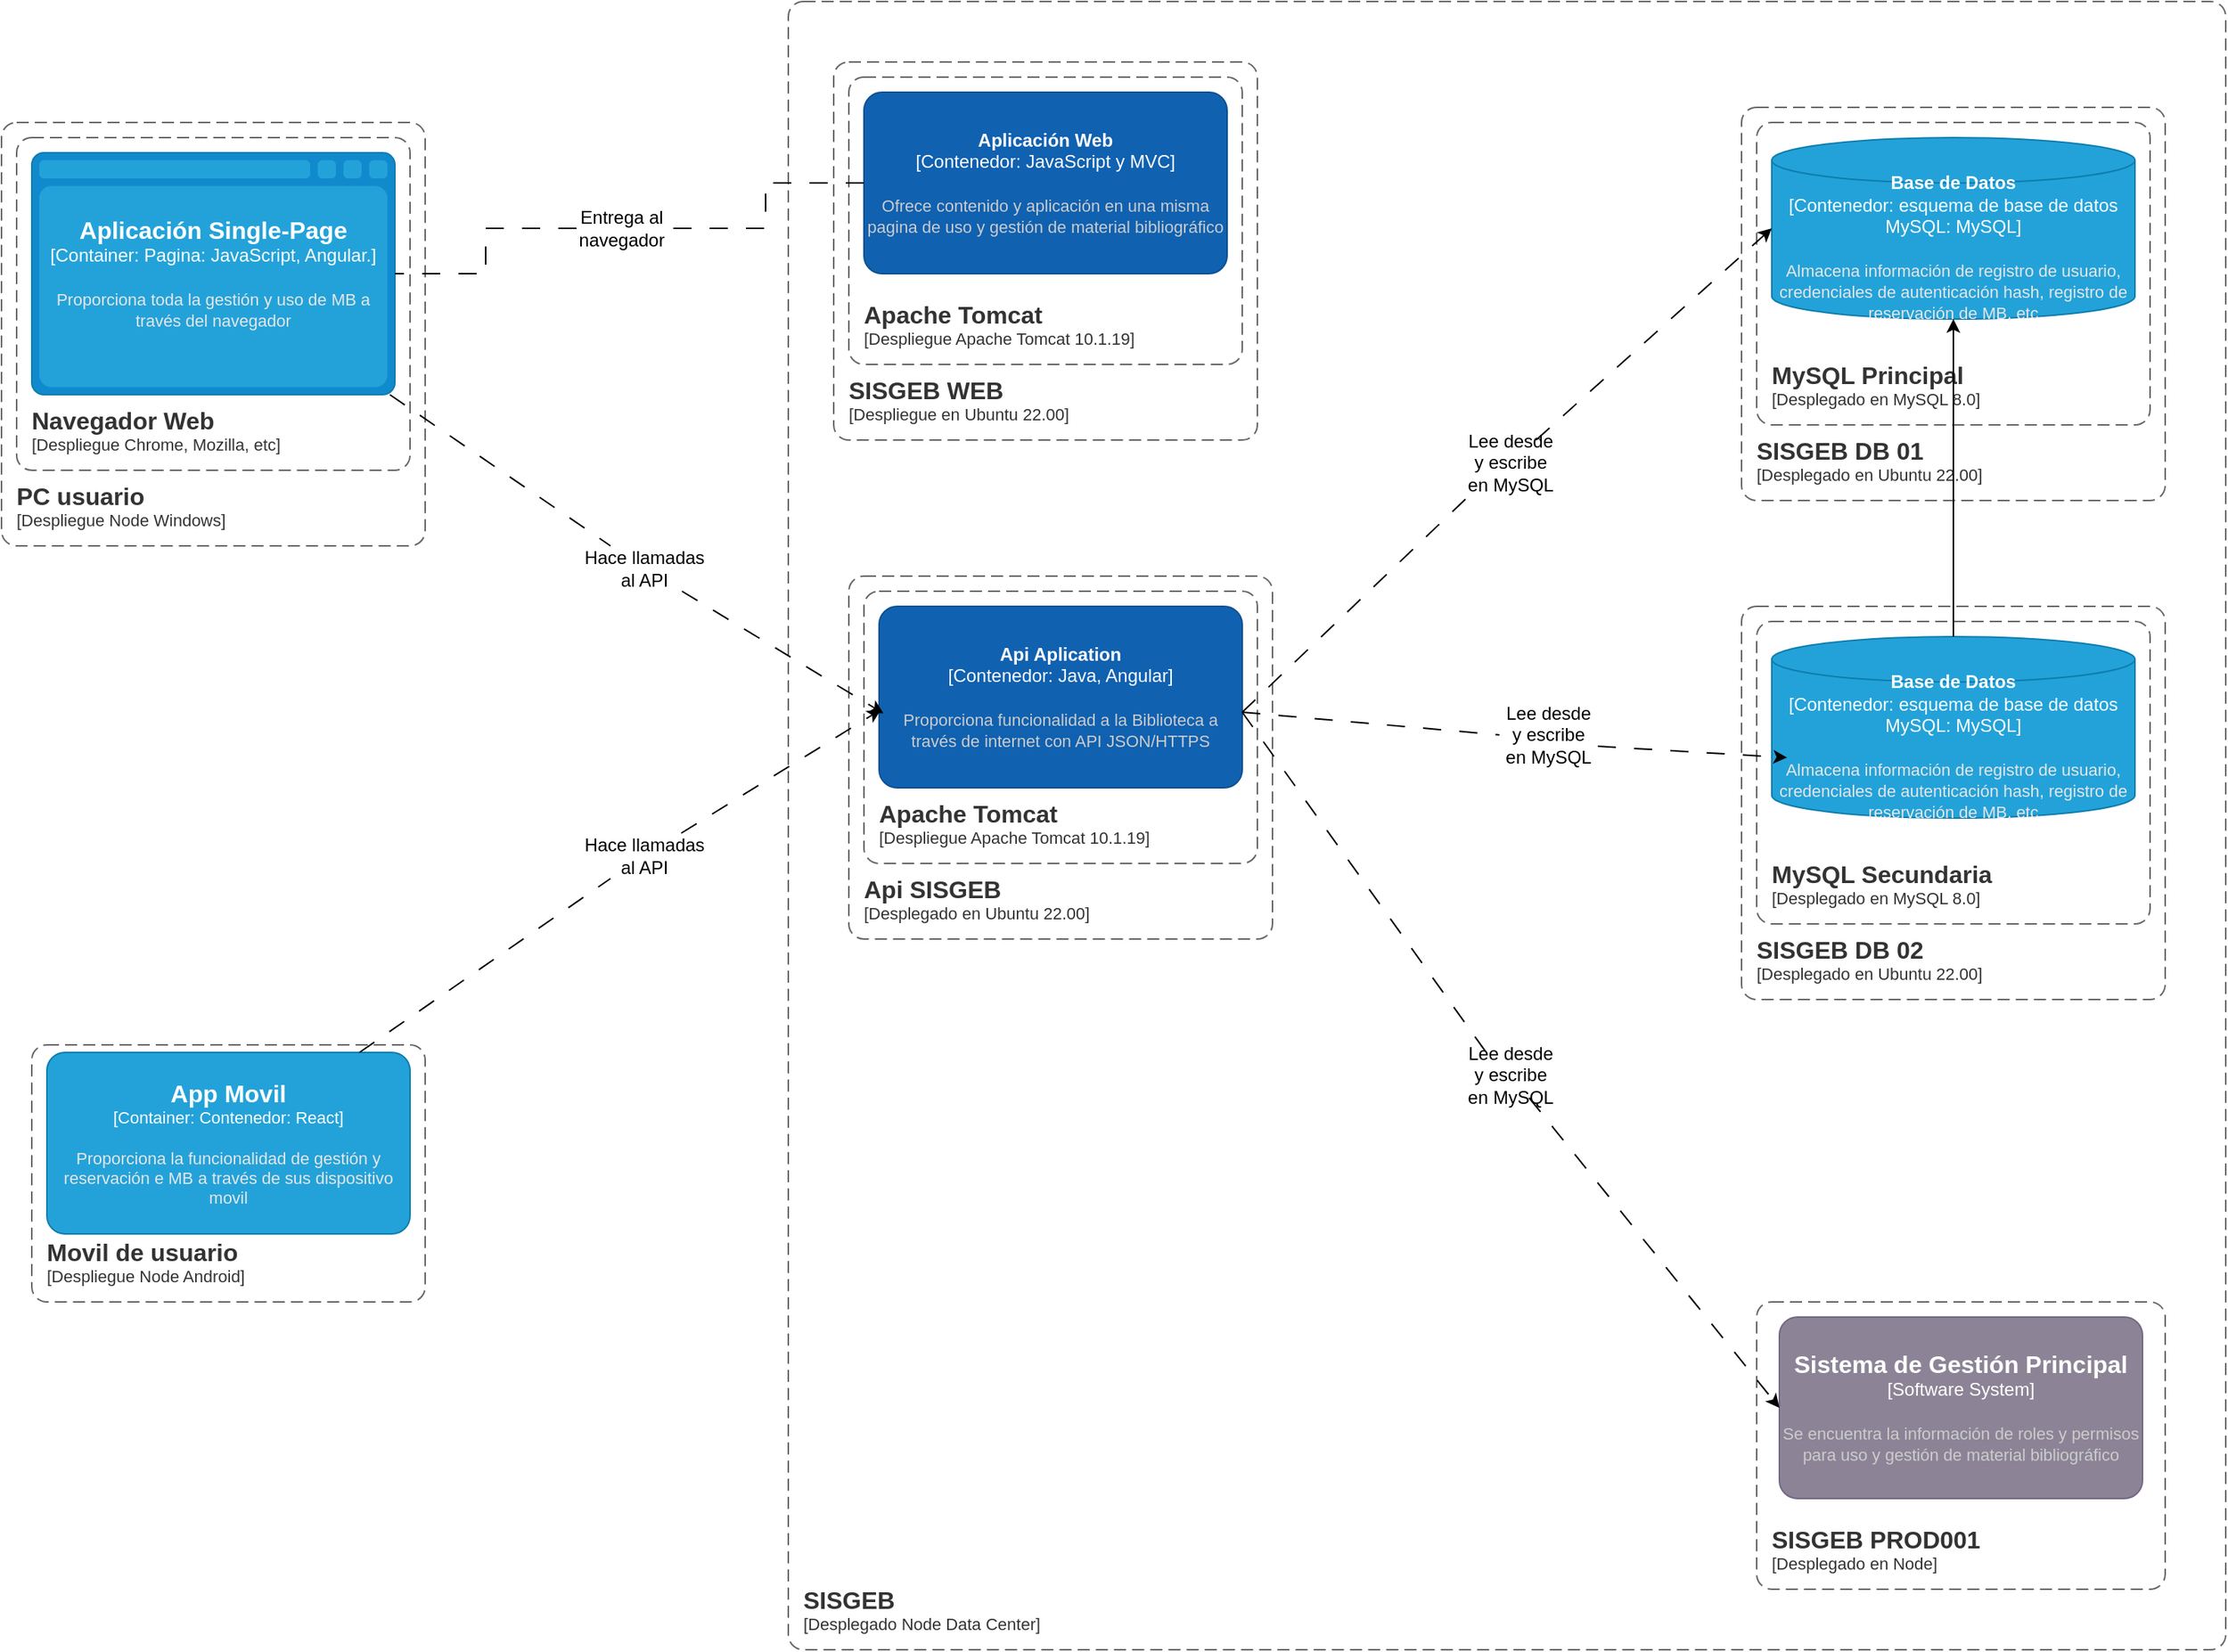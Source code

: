 <mxfile version="24.7.5">
  <diagram name="Página-1" id="r2OAs9X39i7fh2gPCcXu">
    <mxGraphModel dx="2933" dy="1420" grid="1" gridSize="10" guides="1" tooltips="1" connect="1" arrows="1" fold="1" page="1" pageScale="1" pageWidth="1654" pageHeight="1169" math="0" shadow="0">
      <root>
        <mxCell id="0" />
        <mxCell id="1" parent="0" />
        <mxCell id="8MSxrCgbBNIiApeF2Fah-5" value="" style="group" vertex="1" connectable="0" parent="1">
          <mxGeometry x="90" y="90" width="280" height="280" as="geometry" />
        </mxCell>
        <mxCell id="8MSxrCgbBNIiApeF2Fah-3" value="" style="group" vertex="1" connectable="0" parent="8MSxrCgbBNIiApeF2Fah-5">
          <mxGeometry x="10" y="10" width="260" height="220" as="geometry" />
        </mxCell>
        <object placeholders="1" c4Name="Aplicación Single-Page " c4Type="Container" c4Technology="Pagina: JavaScript, Angular." c4Description="Proporciona toda la gestión y uso de MB a través del navegador" label="&lt;font style=&quot;font-size: 16px&quot;&gt;&lt;b&gt;%c4Name%&lt;/b&gt;&lt;/font&gt;&lt;div&gt;[%c4Type%:&amp;nbsp;%c4Technology%]&lt;/div&gt;&lt;br&gt;&lt;div&gt;&lt;font style=&quot;font-size: 11px&quot;&gt;&lt;font color=&quot;#E6E6E6&quot;&gt;%c4Description%&lt;/font&gt;&lt;/div&gt;" id="8MSxrCgbBNIiApeF2Fah-1">
          <mxCell style="shape=mxgraph.c4.webBrowserContainer2;whiteSpace=wrap;html=1;boundedLbl=1;rounded=0;labelBackgroundColor=none;strokeColor=#118ACD;fillColor=#23A2D9;strokeColor=#118ACD;strokeColor2=#0E7DAD;fontSize=12;fontColor=#ffffff;align=center;metaEdit=1;points=[[0.5,0,0],[1,0.25,0],[1,0.5,0],[1,0.75,0],[0.5,1,0],[0,0.75,0],[0,0.5,0],[0,0.25,0]];resizable=0;" vertex="1" parent="8MSxrCgbBNIiApeF2Fah-3">
            <mxGeometry x="10" y="10" width="240" height="160" as="geometry" />
          </mxCell>
        </object>
        <object placeholders="1" c4Name="Navegador Web" c4Application="Despliegue Chrome, Mozilla, etc" label="&lt;font style=&quot;font-size: 16px&quot;&gt;&lt;b&gt;&lt;div style=&quot;text-align: left&quot;&gt;%c4Name%&lt;/div&gt;&lt;/b&gt;&lt;/font&gt;&lt;div style=&quot;text-align: left&quot;&gt;[%c4Application%]&lt;/div&gt;" id="8MSxrCgbBNIiApeF2Fah-2">
          <mxCell style="rounded=1;fontSize=11;whiteSpace=wrap;html=1;dashed=1;arcSize=20;fillColor=none;strokeColor=#666666;fontColor=#333333;labelBackgroundColor=none;align=left;verticalAlign=bottom;labelBorderColor=none;spacingTop=0;spacing=10;dashPattern=8 4;metaEdit=1;rotatable=0;perimeter=rectanglePerimeter;noLabel=0;labelPadding=0;allowArrows=0;connectable=0;expand=0;recursiveResize=0;editable=1;pointerEvents=0;absoluteArcSize=1;points=[[0.25,0,0],[0.5,0,0],[0.75,0,0],[1,0.25,0],[1,0.5,0],[1,0.75,0],[0.75,1,0],[0.5,1,0],[0.25,1,0],[0,0.75,0],[0,0.5,0],[0,0.25,0]];" vertex="1" parent="8MSxrCgbBNIiApeF2Fah-3">
            <mxGeometry width="260" height="220" as="geometry" />
          </mxCell>
        </object>
        <object placeholders="1" c4Name="PC usuario" c4Application="Despliegue Node Windows" label="&lt;font style=&quot;font-size: 16px&quot;&gt;&lt;b&gt;&lt;div style=&quot;text-align: left&quot;&gt;%c4Name%&lt;/div&gt;&lt;/b&gt;&lt;/font&gt;&lt;div style=&quot;text-align: left&quot;&gt;[%c4Application%]&lt;/div&gt;" id="8MSxrCgbBNIiApeF2Fah-4">
          <mxCell style="rounded=1;fontSize=11;whiteSpace=wrap;html=1;dashed=1;arcSize=20;fillColor=none;strokeColor=#666666;fontColor=#333333;labelBackgroundColor=none;align=left;verticalAlign=bottom;labelBorderColor=none;spacingTop=0;spacing=10;dashPattern=8 4;metaEdit=1;rotatable=0;perimeter=rectanglePerimeter;noLabel=0;labelPadding=0;allowArrows=0;connectable=0;expand=0;recursiveResize=0;editable=1;pointerEvents=0;absoluteArcSize=1;points=[[0.25,0,0],[0.5,0,0],[0.75,0,0],[1,0.25,0],[1,0.5,0],[1,0.75,0],[0.75,1,0],[0.5,1,0],[0.25,1,0],[0,0.75,0],[0,0.5,0],[0,0.25,0]];" vertex="1" parent="8MSxrCgbBNIiApeF2Fah-5">
            <mxGeometry width="280" height="280" as="geometry" />
          </mxCell>
        </object>
        <mxCell id="8MSxrCgbBNIiApeF2Fah-8" value="" style="group" vertex="1" connectable="0" parent="1">
          <mxGeometry x="110" y="700" width="260" height="170" as="geometry" />
        </mxCell>
        <object placeholders="1" c4Name="App Movil" c4Type="Container" c4Technology="Contenedor: React" c4Description="Proporciona la funcionalidad de gestión y reservación e MB a través de sus dispositivo movil" label="&lt;font style=&quot;font-size: 16px&quot;&gt;&lt;b&gt;%c4Name%&lt;/b&gt;&lt;/font&gt;&lt;div&gt;[%c4Type%: %c4Technology%]&lt;/div&gt;&lt;br&gt;&lt;div&gt;&lt;font style=&quot;font-size: 11px&quot;&gt;&lt;font color=&quot;#E6E6E6&quot;&gt;%c4Description%&lt;/font&gt;&lt;/div&gt;" id="8MSxrCgbBNIiApeF2Fah-6">
          <mxCell style="rounded=1;whiteSpace=wrap;html=1;fontSize=11;labelBackgroundColor=none;fillColor=#23A2D9;fontColor=#ffffff;align=center;arcSize=10;strokeColor=#0E7DAD;metaEdit=1;resizable=0;points=[[0.25,0,0],[0.5,0,0],[0.75,0,0],[1,0.25,0],[1,0.5,0],[1,0.75,0],[0.75,1,0],[0.5,1,0],[0.25,1,0],[0,0.75,0],[0,0.5,0],[0,0.25,0]];" vertex="1" parent="8MSxrCgbBNIiApeF2Fah-8">
            <mxGeometry x="10" y="5" width="240" height="120" as="geometry" />
          </mxCell>
        </object>
        <object placeholders="1" c4Name="Movil de usuario" c4Application="Despliegue Node Android" label="&lt;font style=&quot;font-size: 16px&quot;&gt;&lt;b&gt;&lt;div style=&quot;text-align: left&quot;&gt;%c4Name%&lt;/div&gt;&lt;/b&gt;&lt;/font&gt;&lt;div style=&quot;text-align: left&quot;&gt;[%c4Application%]&lt;/div&gt;" id="8MSxrCgbBNIiApeF2Fah-7">
          <mxCell style="rounded=1;fontSize=11;whiteSpace=wrap;html=1;dashed=1;arcSize=20;fillColor=none;strokeColor=#666666;fontColor=#333333;labelBackgroundColor=none;align=left;verticalAlign=bottom;labelBorderColor=none;spacingTop=0;spacing=10;dashPattern=8 4;metaEdit=1;rotatable=0;perimeter=rectanglePerimeter;noLabel=0;labelPadding=0;allowArrows=0;connectable=0;expand=0;recursiveResize=0;editable=1;pointerEvents=0;absoluteArcSize=1;points=[[0.25,0,0],[0.5,0,0],[0.75,0,0],[1,0.25,0],[1,0.5,0],[1,0.75,0],[0.75,1,0],[0.5,1,0],[0.25,1,0],[0,0.75,0],[0,0.5,0],[0,0.25,0]];" vertex="1" parent="8MSxrCgbBNIiApeF2Fah-8">
            <mxGeometry width="260" height="170" as="geometry" />
          </mxCell>
        </object>
        <mxCell id="8MSxrCgbBNIiApeF2Fah-31" value="" style="group" vertex="1" connectable="0" parent="1">
          <mxGeometry x="650" y="390" width="280" height="240" as="geometry" />
        </mxCell>
        <mxCell id="8MSxrCgbBNIiApeF2Fah-29" value="" style="group" vertex="1" connectable="0" parent="8MSxrCgbBNIiApeF2Fah-31">
          <mxGeometry x="10" y="10" width="260" height="180" as="geometry" />
        </mxCell>
        <object placeholders="1" c4Name="Api Aplication" c4Type="Contenedor: Java, Angular" c4Description="Proporciona funcionalidad a la Biblioteca a través de internet con API JSON/HTTPS" label="&lt;font style=&quot;font-size: 12px&quot;&gt;&lt;b&gt;%c4Name%&lt;/b&gt;&lt;/font&gt;&lt;div&gt;[%c4Type%]&lt;/div&gt;&lt;br&gt;&lt;div&gt;&lt;font style=&quot;font-size: 11px&quot;&gt;&lt;font color=&quot;#cccccc&quot;&gt;%c4Description%&lt;/font&gt;&lt;/div&gt;" id="8MSxrCgbBNIiApeF2Fah-15">
          <mxCell style="rounded=1;whiteSpace=wrap;html=1;labelBackgroundColor=none;fillColor=#1061B0;fontColor=#ffffff;align=center;arcSize=10;strokeColor=#0D5091;metaEdit=1;resizable=0;points=[[0.25,0,0],[0.5,0,0],[0.75,0,0],[1,0.25,0],[1,0.5,0],[1,0.75,0],[0.75,1,0],[0.5,1,0],[0.25,1,0],[0,0.75,0],[0,0.5,0],[0,0.25,0]];" vertex="1" parent="8MSxrCgbBNIiApeF2Fah-29">
            <mxGeometry x="10" y="10" width="240" height="120" as="geometry" />
          </mxCell>
        </object>
        <object placeholders="1" c4Name="Apache Tomcat" c4Application="Despliegue Apache Tomcat 10.1.19" label="&lt;font style=&quot;font-size: 16px&quot;&gt;&lt;b&gt;&lt;div style=&quot;text-align: left&quot;&gt;%c4Name%&lt;/div&gt;&lt;/b&gt;&lt;/font&gt;&lt;div style=&quot;text-align: left&quot;&gt;[%c4Application%]&lt;/div&gt;" id="8MSxrCgbBNIiApeF2Fah-28">
          <mxCell style="rounded=1;fontSize=11;whiteSpace=wrap;html=1;dashed=1;arcSize=20;fillColor=none;strokeColor=#666666;fontColor=#333333;labelBackgroundColor=none;align=left;verticalAlign=bottom;labelBorderColor=none;spacingTop=0;spacing=10;dashPattern=8 4;metaEdit=1;rotatable=0;perimeter=rectanglePerimeter;noLabel=0;labelPadding=0;allowArrows=0;connectable=0;expand=0;recursiveResize=0;editable=1;pointerEvents=0;absoluteArcSize=1;points=[[0.25,0,0],[0.5,0,0],[0.75,0,0],[1,0.25,0],[1,0.5,0],[1,0.75,0],[0.75,1,0],[0.5,1,0],[0.25,1,0],[0,0.75,0],[0,0.5,0],[0,0.25,0]];" vertex="1" parent="8MSxrCgbBNIiApeF2Fah-29">
            <mxGeometry width="260" height="180" as="geometry" />
          </mxCell>
        </object>
        <object placeholders="1" c4Name="Api SISGEB" c4Application="Desplegado en Ubuntu 22.00" label="&lt;font style=&quot;font-size: 16px&quot;&gt;&lt;b&gt;&lt;div style=&quot;text-align: left&quot;&gt;%c4Name%&lt;/div&gt;&lt;/b&gt;&lt;/font&gt;&lt;div style=&quot;text-align: left&quot;&gt;[%c4Application%]&lt;/div&gt;" id="8MSxrCgbBNIiApeF2Fah-30">
          <mxCell style="rounded=1;fontSize=11;whiteSpace=wrap;html=1;dashed=1;arcSize=20;fillColor=none;strokeColor=#666666;fontColor=#333333;labelBackgroundColor=none;align=left;verticalAlign=bottom;labelBorderColor=none;spacingTop=0;spacing=10;dashPattern=8 4;metaEdit=1;rotatable=0;perimeter=rectanglePerimeter;noLabel=0;labelPadding=0;allowArrows=0;connectable=0;expand=0;recursiveResize=0;editable=1;pointerEvents=0;absoluteArcSize=1;points=[[0.25,0,0],[0.5,0,0],[0.75,0,0],[1,0.25,0],[1,0.5,0],[1,0.75,0],[0.75,1,0],[0.5,1,0],[0.25,1,0],[0,0.75,0],[0,0.5,0],[0,0.25,0]];" vertex="1" parent="8MSxrCgbBNIiApeF2Fah-31">
            <mxGeometry width="280" height="240" as="geometry" />
          </mxCell>
        </object>
        <mxCell id="8MSxrCgbBNIiApeF2Fah-35" value="" style="group" vertex="1" connectable="0" parent="1">
          <mxGeometry x="640" y="50" width="280" height="250" as="geometry" />
        </mxCell>
        <mxCell id="8MSxrCgbBNIiApeF2Fah-33" value="" style="group" vertex="1" connectable="0" parent="8MSxrCgbBNIiApeF2Fah-35">
          <mxGeometry x="10" y="10" width="260" height="190" as="geometry" />
        </mxCell>
        <object placeholders="1" c4Name="Aplicación Web" c4Type="Contenedor: JavaScript y MVC" c4Description="Ofrece contenido y aplicación en una misma pagina de uso y gestión de material bibliográfico " label="&lt;font style=&quot;font-size: 12px&quot;&gt;&lt;b&gt;%c4Name%&lt;/b&gt;&lt;/font&gt;&lt;div&gt;[%c4Type%]&lt;/div&gt;&lt;br&gt;&lt;div&gt;&lt;font style=&quot;font-size: 11px&quot;&gt;&lt;font color=&quot;#cccccc&quot;&gt;%c4Description%&lt;/font&gt;&lt;/div&gt;" id="8MSxrCgbBNIiApeF2Fah-11">
          <mxCell style="rounded=1;whiteSpace=wrap;html=1;labelBackgroundColor=none;fillColor=#1061B0;fontColor=#ffffff;align=center;arcSize=10;strokeColor=#0D5091;metaEdit=1;resizable=0;points=[[0.25,0,0],[0.5,0,0],[0.75,0,0],[1,0.25,0],[1,0.5,0],[1,0.75,0],[0.75,1,0],[0.5,1,0],[0.25,1,0],[0,0.75,0],[0,0.5,0],[0,0.25,0]];" vertex="1" parent="8MSxrCgbBNIiApeF2Fah-33">
            <mxGeometry x="10" y="10" width="240" height="120" as="geometry" />
          </mxCell>
        </object>
        <object placeholders="1" c4Name="Apache Tomcat" c4Application="Despliegue Apache Tomcat 10.1.19" label="&lt;font style=&quot;font-size: 16px&quot;&gt;&lt;b&gt;&lt;div style=&quot;text-align: left&quot;&gt;%c4Name%&lt;/div&gt;&lt;/b&gt;&lt;/font&gt;&lt;div style=&quot;text-align: left&quot;&gt;[%c4Application%]&lt;/div&gt;" id="8MSxrCgbBNIiApeF2Fah-32">
          <mxCell style="rounded=1;fontSize=11;whiteSpace=wrap;html=1;dashed=1;arcSize=20;fillColor=none;strokeColor=#666666;fontColor=#333333;labelBackgroundColor=none;align=left;verticalAlign=bottom;labelBorderColor=none;spacingTop=0;spacing=10;dashPattern=8 4;metaEdit=1;rotatable=0;perimeter=rectanglePerimeter;noLabel=0;labelPadding=0;allowArrows=0;connectable=0;expand=0;recursiveResize=0;editable=1;pointerEvents=0;absoluteArcSize=1;points=[[0.25,0,0],[0.5,0,0],[0.75,0,0],[1,0.25,0],[1,0.5,0],[1,0.75,0],[0.75,1,0],[0.5,1,0],[0.25,1,0],[0,0.75,0],[0,0.5,0],[0,0.25,0]];" vertex="1" parent="8MSxrCgbBNIiApeF2Fah-33">
            <mxGeometry width="260" height="190" as="geometry" />
          </mxCell>
        </object>
        <object placeholders="1" c4Name="SISGEB WEB" c4Application="Despliegue en Ubuntu 22.00" label="&lt;font style=&quot;font-size: 16px&quot;&gt;&lt;b&gt;&lt;div style=&quot;text-align: left&quot;&gt;%c4Name%&lt;/div&gt;&lt;/b&gt;&lt;/font&gt;&lt;div style=&quot;text-align: left&quot;&gt;[%c4Application%]&lt;/div&gt;" id="8MSxrCgbBNIiApeF2Fah-34">
          <mxCell style="rounded=1;fontSize=11;whiteSpace=wrap;html=1;dashed=1;arcSize=20;fillColor=none;strokeColor=#666666;fontColor=#333333;labelBackgroundColor=none;align=left;verticalAlign=bottom;labelBorderColor=none;spacingTop=0;spacing=10;dashPattern=8 4;metaEdit=1;rotatable=0;perimeter=rectanglePerimeter;noLabel=0;labelPadding=0;allowArrows=0;connectable=0;expand=0;recursiveResize=0;editable=1;pointerEvents=0;absoluteArcSize=1;points=[[0.25,0,0],[0.5,0,0],[0.75,0,0],[1,0.25,0],[1,0.5,0],[1,0.75,0],[0.75,1,0],[0.5,1,0],[0.25,1,0],[0,0.75,0],[0,0.5,0],[0,0.25,0]];" vertex="1" parent="8MSxrCgbBNIiApeF2Fah-35">
            <mxGeometry width="280" height="250" as="geometry" />
          </mxCell>
        </object>
        <mxCell id="8MSxrCgbBNIiApeF2Fah-37" value="" style="group" vertex="1" connectable="0" parent="1">
          <mxGeometry x="1250" y="90" width="270" height="250" as="geometry" />
        </mxCell>
        <object placeholders="1" c4Name="Base de Datos" c4Type="Contenedor: esquema de base de datos MySQL" c4Technology="MySQL" c4Description="Almacena información de registro de usuario, credenciales de autenticación hash, registro de reservación de MB, etc" label="&lt;font style=&quot;font-size: 12px&quot;&gt;&lt;b&gt;%c4Name%&lt;/b&gt;&lt;/font&gt;&lt;div&gt;[%c4Type%:&amp;nbsp;%c4Technology%]&lt;/div&gt;&lt;br&gt;&lt;div&gt;&lt;font style=&quot;font-size: 11px&quot;&gt;&lt;font color=&quot;#E6E6E6&quot;&gt;%c4Description%&lt;/font&gt;&lt;/div&gt;" id="8MSxrCgbBNIiApeF2Fah-16">
          <mxCell style="shape=cylinder3;size=15;whiteSpace=wrap;html=1;boundedLbl=1;rounded=0;labelBackgroundColor=none;fillColor=#23A2D9;fontSize=12;fontColor=#ffffff;align=center;strokeColor=#0E7DAD;metaEdit=1;points=[[0.5,0,0],[1,0.25,0],[1,0.5,0],[1,0.75,0],[0.5,1,0],[0,0.75,0],[0,0.5,0],[0,0.25,0]];resizable=0;" vertex="1" parent="8MSxrCgbBNIiApeF2Fah-37">
            <mxGeometry x="10" y="10" width="240" height="120" as="geometry" />
          </mxCell>
        </object>
        <object placeholders="1" c4Name="MySQL Principal" c4Type="SystemScopeBoundary" c4Application="Desplegado en MySQL 8.0" label="&lt;font style=&quot;font-size: 16px&quot;&gt;&lt;b&gt;&lt;div style=&quot;text-align: left&quot;&gt;%c4Name%&lt;/div&gt;&lt;/b&gt;&lt;/font&gt;&lt;div style=&quot;text-align: left&quot;&gt;[%c4Application%]&lt;/div&gt;" id="8MSxrCgbBNIiApeF2Fah-36">
          <mxCell style="rounded=1;fontSize=11;whiteSpace=wrap;html=1;dashed=1;arcSize=20;fillColor=none;strokeColor=#666666;fontColor=#333333;labelBackgroundColor=none;align=left;verticalAlign=bottom;labelBorderColor=none;spacingTop=0;spacing=10;dashPattern=8 4;metaEdit=1;rotatable=0;perimeter=rectanglePerimeter;noLabel=0;labelPadding=0;allowArrows=0;connectable=0;expand=0;recursiveResize=0;editable=1;pointerEvents=0;absoluteArcSize=1;points=[[0.25,0,0],[0.5,0,0],[0.75,0,0],[1,0.25,0],[1,0.5,0],[1,0.75,0],[0.75,1,0],[0.5,1,0],[0.25,1,0],[0,0.75,0],[0,0.5,0],[0,0.25,0]];" vertex="1" parent="8MSxrCgbBNIiApeF2Fah-37">
            <mxGeometry width="260" height="200" as="geometry" />
          </mxCell>
        </object>
        <object placeholders="1" c4Name="SISGEB DB 01" c4Application="Desplegado en Ubuntu 22.00" label="&lt;font style=&quot;font-size: 16px&quot;&gt;&lt;b&gt;&lt;div style=&quot;text-align: left&quot;&gt;%c4Name%&lt;/div&gt;&lt;/b&gt;&lt;/font&gt;&lt;div style=&quot;text-align: left&quot;&gt;[%c4Application%]&lt;/div&gt;" id="8MSxrCgbBNIiApeF2Fah-38">
          <mxCell style="rounded=1;fontSize=11;whiteSpace=wrap;html=1;dashed=1;arcSize=20;fillColor=none;strokeColor=#666666;fontColor=#333333;labelBackgroundColor=none;align=left;verticalAlign=bottom;labelBorderColor=none;spacingTop=0;spacing=10;dashPattern=8 4;metaEdit=1;rotatable=0;perimeter=rectanglePerimeter;noLabel=0;labelPadding=0;allowArrows=0;connectable=0;expand=0;recursiveResize=0;editable=1;pointerEvents=0;absoluteArcSize=1;points=[[0.25,0,0],[0.5,0,0],[0.75,0,0],[1,0.25,0],[1,0.5,0],[1,0.75,0],[0.75,1,0],[0.5,1,0],[0.25,1,0],[0,0.75,0],[0,0.5,0],[0,0.25,0]];" vertex="1" parent="8MSxrCgbBNIiApeF2Fah-37">
            <mxGeometry x="-10" y="-10" width="280" height="260" as="geometry" />
          </mxCell>
        </object>
        <mxCell id="8MSxrCgbBNIiApeF2Fah-39" value="" style="group" vertex="1" connectable="0" parent="1">
          <mxGeometry x="1250" y="420" width="270" height="250" as="geometry" />
        </mxCell>
        <object placeholders="1" c4Name="Base de Datos" c4Type="Contenedor: esquema de base de datos MySQL" c4Technology="MySQL" c4Description="Almacena información de registro de usuario, credenciales de autenticación hash, registro de reservación de MB, etc" label="&lt;font style=&quot;font-size: 12px&quot;&gt;&lt;b&gt;%c4Name%&lt;/b&gt;&lt;/font&gt;&lt;div&gt;[%c4Type%:&amp;nbsp;%c4Technology%]&lt;/div&gt;&lt;br&gt;&lt;div&gt;&lt;font style=&quot;font-size: 11px&quot;&gt;&lt;font color=&quot;#E6E6E6&quot;&gt;%c4Description%&lt;/font&gt;&lt;/div&gt;" id="8MSxrCgbBNIiApeF2Fah-40">
          <mxCell style="shape=cylinder3;size=15;whiteSpace=wrap;html=1;boundedLbl=1;rounded=0;labelBackgroundColor=none;fillColor=#23A2D9;fontSize=12;fontColor=#ffffff;align=center;strokeColor=#0E7DAD;metaEdit=1;points=[[0.5,0,0],[1,0.25,0],[1,0.5,0],[1,0.75,0],[0.5,1,0],[0,0.75,0],[0,0.5,0],[0,0.25,0]];resizable=0;" vertex="1" parent="8MSxrCgbBNIiApeF2Fah-39">
            <mxGeometry x="10" y="10" width="240" height="120" as="geometry" />
          </mxCell>
        </object>
        <object placeholders="1" c4Name="MySQL Secundaria" c4Type="SystemScopeBoundary" c4Application="Desplegado en MySQL 8.0" label="&lt;font style=&quot;font-size: 16px&quot;&gt;&lt;b&gt;&lt;div style=&quot;text-align: left&quot;&gt;%c4Name%&lt;/div&gt;&lt;/b&gt;&lt;/font&gt;&lt;div style=&quot;text-align: left&quot;&gt;[%c4Application%]&lt;/div&gt;" id="8MSxrCgbBNIiApeF2Fah-41">
          <mxCell style="rounded=1;fontSize=11;whiteSpace=wrap;html=1;dashed=1;arcSize=20;fillColor=none;strokeColor=#666666;fontColor=#333333;labelBackgroundColor=none;align=left;verticalAlign=bottom;labelBorderColor=none;spacingTop=0;spacing=10;dashPattern=8 4;metaEdit=1;rotatable=0;perimeter=rectanglePerimeter;noLabel=0;labelPadding=0;allowArrows=0;connectable=0;expand=0;recursiveResize=0;editable=1;pointerEvents=0;absoluteArcSize=1;points=[[0.25,0,0],[0.5,0,0],[0.75,0,0],[1,0.25,0],[1,0.5,0],[1,0.75,0],[0.75,1,0],[0.5,1,0],[0.25,1,0],[0,0.75,0],[0,0.5,0],[0,0.25,0]];" vertex="1" parent="8MSxrCgbBNIiApeF2Fah-39">
            <mxGeometry width="260" height="200" as="geometry" />
          </mxCell>
        </object>
        <object placeholders="1" c4Name="SISGEB DB 02" c4Application="Desplegado en Ubuntu 22.00" label="&lt;font style=&quot;font-size: 16px&quot;&gt;&lt;b&gt;&lt;div style=&quot;text-align: left&quot;&gt;%c4Name%&lt;/div&gt;&lt;/b&gt;&lt;/font&gt;&lt;div style=&quot;text-align: left&quot;&gt;[%c4Application%]&lt;/div&gt;" id="8MSxrCgbBNIiApeF2Fah-42">
          <mxCell style="rounded=1;fontSize=11;whiteSpace=wrap;html=1;dashed=1;arcSize=20;fillColor=none;strokeColor=#666666;fontColor=#333333;labelBackgroundColor=none;align=left;verticalAlign=bottom;labelBorderColor=none;spacingTop=0;spacing=10;dashPattern=8 4;metaEdit=1;rotatable=0;perimeter=rectanglePerimeter;noLabel=0;labelPadding=0;allowArrows=0;connectable=0;expand=0;recursiveResize=0;editable=1;pointerEvents=0;absoluteArcSize=1;points=[[0.25,0,0],[0.5,0,0],[0.75,0,0],[1,0.25,0],[1,0.5,0],[1,0.75,0],[0.75,1,0],[0.5,1,0],[0.25,1,0],[0,0.75,0],[0,0.5,0],[0,0.25,0]];" vertex="1" parent="8MSxrCgbBNIiApeF2Fah-39">
            <mxGeometry x="-10" y="-10" width="280" height="260" as="geometry" />
          </mxCell>
        </object>
        <mxCell id="8MSxrCgbBNIiApeF2Fah-45" value="" style="group" vertex="1" connectable="0" parent="1">
          <mxGeometry x="1250" y="870" width="270" height="190" as="geometry" />
        </mxCell>
        <object placeholders="1" c4Name="Sistema de Gestión Principal" c4Type="Software System" c4Description="Se encuentra la información de roles y permisos para uso y gestión de material bibliográfico" label="&lt;font style=&quot;font-size: 16px&quot;&gt;&lt;b&gt;%c4Name%&lt;/b&gt;&lt;/font&gt;&lt;div&gt;[%c4Type%]&lt;/div&gt;&lt;br&gt;&lt;div&gt;&lt;font style=&quot;font-size: 11px&quot;&gt;&lt;font color=&quot;#cccccc&quot;&gt;%c4Description%&lt;/font&gt;&lt;/div&gt;" id="8MSxrCgbBNIiApeF2Fah-43">
          <mxCell style="rounded=1;whiteSpace=wrap;html=1;labelBackgroundColor=none;fillColor=#8C8496;fontColor=#ffffff;align=center;arcSize=10;strokeColor=#736782;metaEdit=1;resizable=0;points=[[0.25,0,0],[0.5,0,0],[0.75,0,0],[1,0.25,0],[1,0.5,0],[1,0.75,0],[0.75,1,0],[0.5,1,0],[0.25,1,0],[0,0.75,0],[0,0.5,0],[0,0.25,0]];" vertex="1" parent="8MSxrCgbBNIiApeF2Fah-45">
            <mxGeometry x="15" y="10" width="240" height="120" as="geometry" />
          </mxCell>
        </object>
        <object placeholders="1" c4Name="SISGEB PROD001" c4Type="SystemScopeBoundary" c4Application="Desplegado en Node" label="&lt;font style=&quot;font-size: 16px&quot;&gt;&lt;b&gt;&lt;div style=&quot;text-align: left&quot;&gt;%c4Name%&lt;/div&gt;&lt;/b&gt;&lt;/font&gt;&lt;div style=&quot;text-align: left&quot;&gt;[%c4Application%]&lt;/div&gt;" id="8MSxrCgbBNIiApeF2Fah-44">
          <mxCell style="rounded=1;fontSize=11;whiteSpace=wrap;html=1;dashed=1;arcSize=20;fillColor=none;strokeColor=#666666;fontColor=#333333;labelBackgroundColor=none;align=left;verticalAlign=bottom;labelBorderColor=none;spacingTop=0;spacing=10;dashPattern=8 4;metaEdit=1;rotatable=0;perimeter=rectanglePerimeter;noLabel=0;labelPadding=0;allowArrows=0;connectable=0;expand=0;recursiveResize=0;editable=1;pointerEvents=0;absoluteArcSize=1;points=[[0.25,0,0],[0.5,0,0],[0.75,0,0],[1,0.25,0],[1,0.5,0],[1,0.75,0],[0.75,1,0],[0.5,1,0],[0.25,1,0],[0,0.75,0],[0,0.5,0],[0,0.25,0]];" vertex="1" parent="8MSxrCgbBNIiApeF2Fah-45">
            <mxGeometry width="270" height="190" as="geometry" />
          </mxCell>
        </object>
        <object placeholders="1" c4Name="SISGEB" c4Application="Desplegado Node Data Center" label="&lt;font style=&quot;font-size: 16px&quot;&gt;&lt;b&gt;&lt;div style=&quot;text-align: left&quot;&gt;%c4Name%&lt;/div&gt;&lt;/b&gt;&lt;/font&gt;&lt;div style=&quot;text-align: left&quot;&gt;[%c4Application%]&lt;/div&gt;" id="8MSxrCgbBNIiApeF2Fah-46">
          <mxCell style="rounded=1;fontSize=11;whiteSpace=wrap;html=1;dashed=1;arcSize=20;fillColor=none;strokeColor=#666666;fontColor=#333333;labelBackgroundColor=none;align=left;verticalAlign=bottom;labelBorderColor=none;spacingTop=0;spacing=10;dashPattern=8 4;metaEdit=1;rotatable=0;perimeter=rectanglePerimeter;noLabel=0;labelPadding=0;allowArrows=0;connectable=0;expand=0;recursiveResize=0;editable=1;pointerEvents=0;absoluteArcSize=1;points=[[0.25,0,0],[0.5,0,0],[0.75,0,0],[1,0.25,0],[1,0.5,0],[1,0.75,0],[0.75,1,0],[0.5,1,0],[0.25,1,0],[0,0.75,0],[0,0.5,0],[0,0.25,0]];" vertex="1" parent="1">
            <mxGeometry x="610" y="10" width="950" height="1090" as="geometry" />
          </mxCell>
        </object>
        <mxCell id="8MSxrCgbBNIiApeF2Fah-47" style="edgeStyle=orthogonalEdgeStyle;rounded=0;orthogonalLoop=1;jettySize=auto;html=1;dashed=1;dashPattern=12 12;endArrow=none;endFill=0;" edge="1" parent="1" source="8MSxrCgbBNIiApeF2Fah-48" target="8MSxrCgbBNIiApeF2Fah-1">
          <mxGeometry relative="1" as="geometry" />
        </mxCell>
        <mxCell id="8MSxrCgbBNIiApeF2Fah-49" value="" style="edgeStyle=orthogonalEdgeStyle;rounded=0;orthogonalLoop=1;jettySize=auto;html=1;dashed=1;dashPattern=12 12;endArrow=none;endFill=0;" edge="1" parent="1" source="8MSxrCgbBNIiApeF2Fah-11" target="8MSxrCgbBNIiApeF2Fah-48">
          <mxGeometry relative="1" as="geometry">
            <mxPoint x="660" y="130" as="sourcePoint" />
            <mxPoint x="350" y="190" as="targetPoint" />
          </mxGeometry>
        </mxCell>
        <mxCell id="8MSxrCgbBNIiApeF2Fah-48" value="Entrega al navegador" style="text;html=1;align=center;verticalAlign=middle;whiteSpace=wrap;rounded=0;" vertex="1" parent="1">
          <mxGeometry x="470" y="145" width="60" height="30" as="geometry" />
        </mxCell>
        <mxCell id="8MSxrCgbBNIiApeF2Fah-50" style="rounded=0;orthogonalLoop=1;jettySize=auto;html=1;entryX=0.012;entryY=0.59;entryDx=0;entryDy=0;entryPerimeter=0;dashed=1;dashPattern=12 12;" edge="1" parent="1" source="8MSxrCgbBNIiApeF2Fah-52" target="8MSxrCgbBNIiApeF2Fah-15">
          <mxGeometry relative="1" as="geometry" />
        </mxCell>
        <mxCell id="8MSxrCgbBNIiApeF2Fah-51" style="rounded=0;orthogonalLoop=1;jettySize=auto;html=1;entryX=0.005;entryY=0.569;entryDx=0;entryDy=0;entryPerimeter=0;dashed=1;dashPattern=12 12;" edge="1" parent="1" source="8MSxrCgbBNIiApeF2Fah-54" target="8MSxrCgbBNIiApeF2Fah-15">
          <mxGeometry relative="1" as="geometry" />
        </mxCell>
        <mxCell id="8MSxrCgbBNIiApeF2Fah-53" value="" style="rounded=0;orthogonalLoop=1;jettySize=auto;html=1;dashed=1;dashPattern=12 12;endArrow=none;endFill=0;entryX=0.25;entryY=0;entryDx=0;entryDy=0;" edge="1" parent="1" source="8MSxrCgbBNIiApeF2Fah-1" target="8MSxrCgbBNIiApeF2Fah-52">
          <mxGeometry relative="1" as="geometry">
            <mxPoint x="350" y="269" as="sourcePoint" />
            <mxPoint x="480" y="370" as="targetPoint" />
          </mxGeometry>
        </mxCell>
        <mxCell id="8MSxrCgbBNIiApeF2Fah-52" value="Hace llamadas al API" style="text;html=1;align=center;verticalAlign=middle;whiteSpace=wrap;rounded=0;" vertex="1" parent="1">
          <mxGeometry x="470" y="370" width="90" height="30" as="geometry" />
        </mxCell>
        <mxCell id="8MSxrCgbBNIiApeF2Fah-55" value="" style="rounded=0;orthogonalLoop=1;jettySize=auto;html=1;entryX=0.25;entryY=1;entryDx=0;entryDy=0;dashed=1;dashPattern=12 12;endArrow=none;endFill=0;" edge="1" parent="1" source="8MSxrCgbBNIiApeF2Fah-6" target="8MSxrCgbBNIiApeF2Fah-54">
          <mxGeometry relative="1" as="geometry">
            <mxPoint x="330" y="705" as="sourcePoint" />
            <mxPoint x="671" y="478" as="targetPoint" />
          </mxGeometry>
        </mxCell>
        <mxCell id="8MSxrCgbBNIiApeF2Fah-54" value="Hace llamadas al API" style="text;html=1;align=center;verticalAlign=middle;whiteSpace=wrap;rounded=0;" vertex="1" parent="1">
          <mxGeometry x="470" y="560" width="90" height="30" as="geometry" />
        </mxCell>
        <mxCell id="8MSxrCgbBNIiApeF2Fah-56" style="edgeStyle=orthogonalEdgeStyle;rounded=0;orthogonalLoop=1;jettySize=auto;html=1;exitX=0.5;exitY=0;exitDx=0;exitDy=0;exitPerimeter=0;entryX=0.5;entryY=1;entryDx=0;entryDy=0;entryPerimeter=0;" edge="1" parent="1" source="8MSxrCgbBNIiApeF2Fah-40" target="8MSxrCgbBNIiApeF2Fah-16">
          <mxGeometry relative="1" as="geometry" />
        </mxCell>
        <mxCell id="8MSxrCgbBNIiApeF2Fah-57" style="rounded=0;orthogonalLoop=1;jettySize=auto;html=1;entryX=0;entryY=0.5;entryDx=0;entryDy=0;entryPerimeter=0;dashed=1;dashPattern=12 12;" edge="1" parent="1" source="8MSxrCgbBNIiApeF2Fah-65" target="8MSxrCgbBNIiApeF2Fah-43">
          <mxGeometry relative="1" as="geometry">
            <mxPoint x="910" y="480" as="sourcePoint" />
          </mxGeometry>
        </mxCell>
        <mxCell id="8MSxrCgbBNIiApeF2Fah-58" style="rounded=0;orthogonalLoop=1;jettySize=auto;html=1;entryX=0.042;entryY=0.667;entryDx=0;entryDy=0;entryPerimeter=0;dashed=1;dashPattern=12 12;exitX=1;exitY=0.75;exitDx=0;exitDy=0;" edge="1" parent="1" source="8MSxrCgbBNIiApeF2Fah-63" target="8MSxrCgbBNIiApeF2Fah-40">
          <mxGeometry relative="1" as="geometry">
            <mxPoint x="910" y="480" as="sourcePoint" />
          </mxGeometry>
        </mxCell>
        <mxCell id="8MSxrCgbBNIiApeF2Fah-59" style="rounded=0;orthogonalLoop=1;jettySize=auto;html=1;entryX=0;entryY=0.5;entryDx=0;entryDy=0;entryPerimeter=0;dashed=1;dashPattern=12 12;" edge="1" parent="1" source="8MSxrCgbBNIiApeF2Fah-61" target="8MSxrCgbBNIiApeF2Fah-16">
          <mxGeometry relative="1" as="geometry">
            <mxPoint x="910" y="480" as="sourcePoint" />
          </mxGeometry>
        </mxCell>
        <mxCell id="8MSxrCgbBNIiApeF2Fah-62" value="" style="rounded=0;orthogonalLoop=1;jettySize=auto;html=1;entryX=0.122;entryY=1.133;entryDx=0;entryDy=0;dashed=1;dashPattern=12 12;entryPerimeter=0;endArrow=none;endFill=0;" edge="1" parent="1" target="8MSxrCgbBNIiApeF2Fah-61">
          <mxGeometry relative="1" as="geometry">
            <mxPoint x="910" y="480" as="sourcePoint" />
            <mxPoint x="1260" y="160" as="targetPoint" />
          </mxGeometry>
        </mxCell>
        <mxCell id="8MSxrCgbBNIiApeF2Fah-61" value="Lee desde y escribe en MySQL" style="text;html=1;align=center;verticalAlign=middle;whiteSpace=wrap;rounded=0;" vertex="1" parent="1">
          <mxGeometry x="1055" y="300" width="65" height="30" as="geometry" />
        </mxCell>
        <mxCell id="8MSxrCgbBNIiApeF2Fah-64" value="" style="rounded=0;orthogonalLoop=1;jettySize=auto;html=1;entryX=0;entryY=0.5;entryDx=0;entryDy=0;dashed=1;dashPattern=12 12;endArrow=none;endFill=0;" edge="1" parent="1" target="8MSxrCgbBNIiApeF2Fah-63">
          <mxGeometry relative="1" as="geometry">
            <mxPoint x="910" y="480" as="sourcePoint" />
            <mxPoint x="1270" y="510" as="targetPoint" />
          </mxGeometry>
        </mxCell>
        <mxCell id="8MSxrCgbBNIiApeF2Fah-63" value="Lee desde y escribe en MySQL" style="text;html=1;align=center;verticalAlign=middle;whiteSpace=wrap;rounded=0;" vertex="1" parent="1">
          <mxGeometry x="1080" y="480" width="65" height="30" as="geometry" />
        </mxCell>
        <mxCell id="8MSxrCgbBNIiApeF2Fah-66" value="" style="rounded=0;orthogonalLoop=1;jettySize=auto;html=1;entryX=0.25;entryY=0;entryDx=0;entryDy=0;dashed=1;dashPattern=12 12;endArrow=none;endFill=0;" edge="1" parent="1" target="8MSxrCgbBNIiApeF2Fah-65">
          <mxGeometry relative="1" as="geometry">
            <mxPoint x="910" y="480" as="sourcePoint" />
            <mxPoint x="1265" y="940" as="targetPoint" />
          </mxGeometry>
        </mxCell>
        <mxCell id="8MSxrCgbBNIiApeF2Fah-65" value="Lee desde y escribe en MySQL" style="text;html=1;align=center;verticalAlign=middle;whiteSpace=wrap;rounded=0;" vertex="1" parent="1">
          <mxGeometry x="1055" y="705" width="65" height="30" as="geometry" />
        </mxCell>
      </root>
    </mxGraphModel>
  </diagram>
</mxfile>
